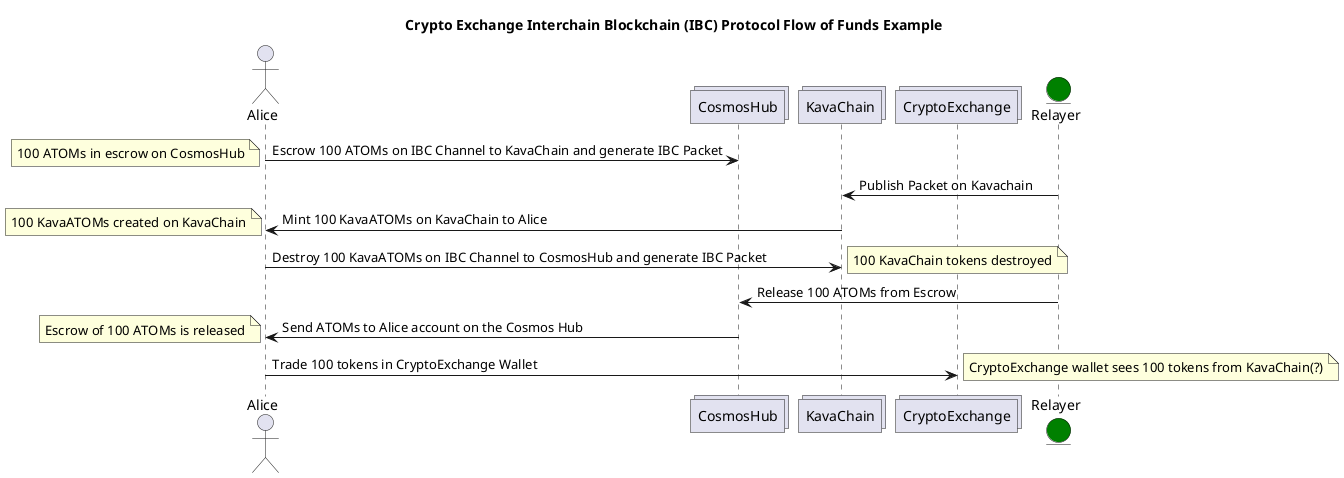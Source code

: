 @startuml
title Crypto Exchange Interchain Blockchain (IBC) Protocol Flow of Funds Example
actor   Alice
Collections CosmosHub
Collections KavaChain
Collections CryptoExchange
entity Relayer #Green


Alice -> CosmosHub : Escrow 100 ATOMs on IBC Channel to KavaChain and generate IBC Packet
note left: 100 ATOMs in escrow on CosmosHub
Relayer -> KavaChain : Publish Packet on Kavachain
KavaChain -> Alice : Mint 100 KavaATOMs on KavaChain to Alice
note left: 100 KavaATOMs created on KavaChain
Alice -> KavaChain : Destroy 100 KavaATOMs on IBC Channel to CosmosHub and generate IBC Packet
note right: 100 KavaChain tokens destroyed
Relayer -> CosmosHub: Release 100 ATOMs from Escrow
CosmosHub -> Alice: Send ATOMs to Alice account on the Cosmos Hub
note left: Escrow of 100 ATOMs is released
Alice -> CryptoExchange : Trade 100 tokens in CryptoExchange Wallet
note right: CryptoExchange wallet sees 100 tokens from KavaChain(?)

@enduml